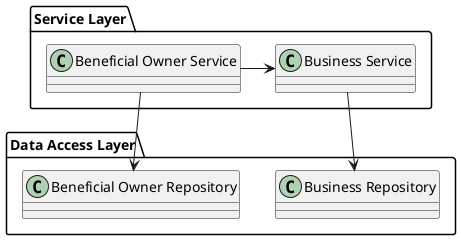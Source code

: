 @startuml Best practice in using repository
    
    package "Service Layer" {
        class "Beneficial Owner Service" as service1
        class "Business Service" as service2
    }

    package "Data Access Layer" {
        class "Beneficial Owner Repository" as repository1
        class "Business Repository" as repository2
    }

    service1 --> repository1
    service2 --> repository2

    service1 -right-> service2

@enduml